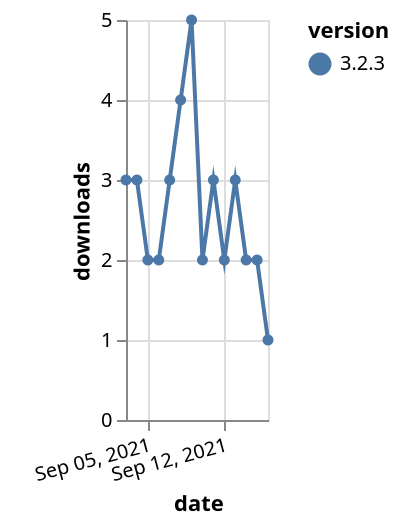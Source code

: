 {"$schema": "https://vega.github.io/schema/vega-lite/v5.json", "description": "A simple bar chart with embedded data.", "data": {"values": [{"date": "2021-09-03", "total": 2642, "delta": 3, "version": "3.2.3"}, {"date": "2021-09-04", "total": 2645, "delta": 3, "version": "3.2.3"}, {"date": "2021-09-05", "total": 2647, "delta": 2, "version": "3.2.3"}, {"date": "2021-09-06", "total": 2649, "delta": 2, "version": "3.2.3"}, {"date": "2021-09-07", "total": 2652, "delta": 3, "version": "3.2.3"}, {"date": "2021-09-08", "total": 2656, "delta": 4, "version": "3.2.3"}, {"date": "2021-09-09", "total": 2661, "delta": 5, "version": "3.2.3"}, {"date": "2021-09-10", "total": 2663, "delta": 2, "version": "3.2.3"}, {"date": "2021-09-11", "total": 2666, "delta": 3, "version": "3.2.3"}, {"date": "2021-09-12", "total": 2668, "delta": 2, "version": "3.2.3"}, {"date": "2021-09-13", "total": 2671, "delta": 3, "version": "3.2.3"}, {"date": "2021-09-14", "total": 2673, "delta": 2, "version": "3.2.3"}, {"date": "2021-09-15", "total": 2675, "delta": 2, "version": "3.2.3"}, {"date": "2021-09-16", "total": 2676, "delta": 1, "version": "3.2.3"}]}, "width": "container", "mark": {"type": "line", "point": {"filled": true}}, "encoding": {"x": {"field": "date", "type": "temporal", "timeUnit": "yearmonthdate", "title": "date", "axis": {"labelAngle": -15}}, "y": {"field": "delta", "type": "quantitative", "title": "downloads"}, "color": {"field": "version", "type": "nominal"}, "tooltip": {"field": "delta"}}}